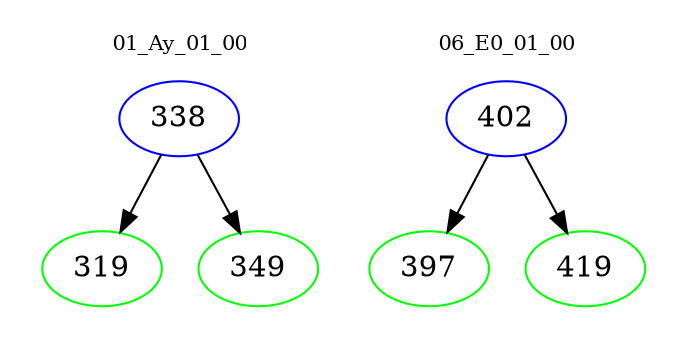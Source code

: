 digraph{
subgraph cluster_0 {
color = white
label = "01_Ay_01_00";
fontsize=10;
T0_338 [label="338", color="blue"]
T0_338 -> T0_319 [color="black"]
T0_319 [label="319", color="green"]
T0_338 -> T0_349 [color="black"]
T0_349 [label="349", color="green"]
}
subgraph cluster_1 {
color = white
label = "06_E0_01_00";
fontsize=10;
T1_402 [label="402", color="blue"]
T1_402 -> T1_397 [color="black"]
T1_397 [label="397", color="green"]
T1_402 -> T1_419 [color="black"]
T1_419 [label="419", color="green"]
}
}
